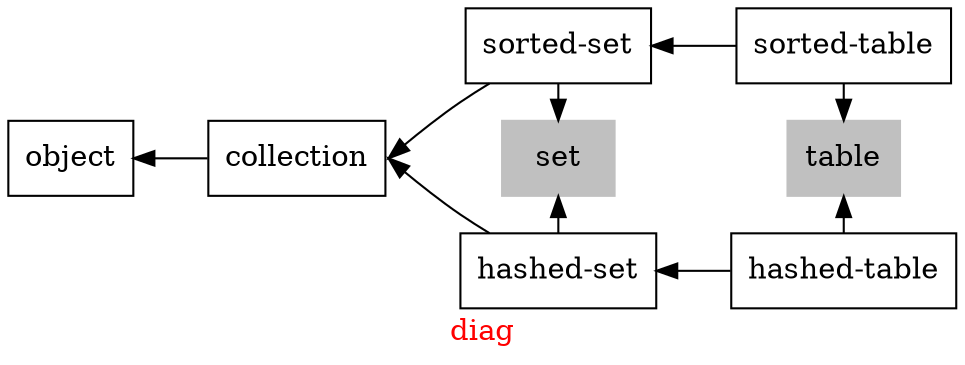 // Copyright (C) 2007, 2008, 2009 Robert Nielsen <robert@dakota.org>
//
// Licensed under the Apache License, Version 2.0 (the "License");
// you may not use this file except in compliance with the License.
// You may obtain a copy of the License at
//
//      http://www.apache.org/licenses/LICENSE-2.0
//
// Unless required by applicable law or agreed to in writing, software
// distributed under the License is distributed on an "AS IS" BASIS,
// WITHOUT WARRANTIES OR CONDITIONS OF ANY KIND, either express or implied.
// See the License for the specific language governing permissions and
// limitations under the License.

digraph "diag"
{
  graph [ label = "\G", fontcolor = red ];
  graph [ rankdir = LR, center = true, page = "8.5,11", size = "7.5,10" ];
  edge [ dir = back, style = solid ];
  node [ shape = box ];

  "object"       -> "collection";
  "set"          -> "hashed-set";
  "sorted-set"   -> "set"           [ dir = forward ];
  "collection"   -> "hashed-set"    [ sametail = true] ;
  "collection"   -> "sorted-set"    [ sametail = true] ;
  "table"        -> "hashed-table";
  "sorted-table" -> "table"         [ dir = forward ];
  "hashed-set"   -> "hashed-table";
  "sorted-set"   -> "sorted-table";

  "set"   [ style = filled, color = grey ];
  "table" [ style = filled, color = grey ];

  subgraph { graph [ rank = same ]; "set";   "hashed-set";   "sorted-set";   }
  subgraph { graph [ rank = same ]; "table"; "hashed-table"; "sorted-table"; }
}
